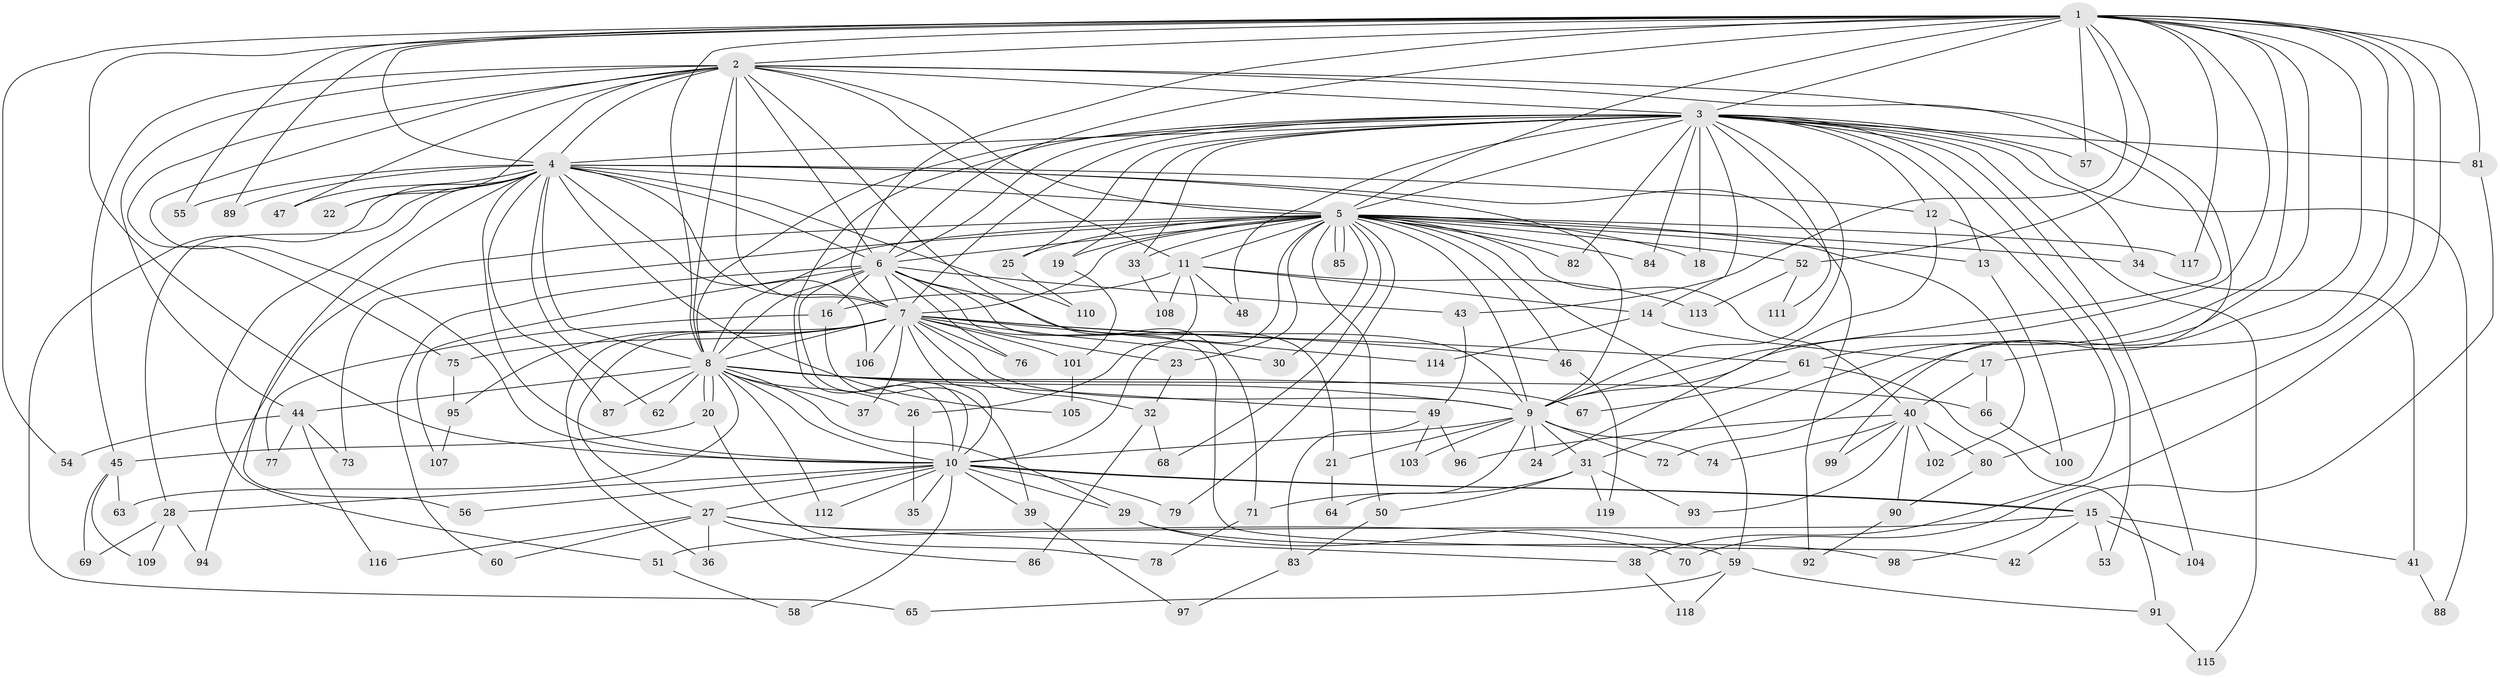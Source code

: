 // coarse degree distribution, {22: 0.011235955056179775, 28: 0.02247191011235955, 25: 0.011235955056179775, 29: 0.011235955056179775, 14: 0.011235955056179775, 20: 0.011235955056179775, 13: 0.011235955056179775, 8: 0.011235955056179775, 5: 0.033707865168539325, 3: 0.20224719101123595, 4: 0.06741573033707865, 6: 0.033707865168539325, 2: 0.4943820224719101, 1: 0.02247191011235955, 7: 0.033707865168539325, 9: 0.011235955056179775}
// Generated by graph-tools (version 1.1) at 2025/51/02/27/25 19:51:48]
// undirected, 119 vertices, 263 edges
graph export_dot {
graph [start="1"]
  node [color=gray90,style=filled];
  1;
  2;
  3;
  4;
  5;
  6;
  7;
  8;
  9;
  10;
  11;
  12;
  13;
  14;
  15;
  16;
  17;
  18;
  19;
  20;
  21;
  22;
  23;
  24;
  25;
  26;
  27;
  28;
  29;
  30;
  31;
  32;
  33;
  34;
  35;
  36;
  37;
  38;
  39;
  40;
  41;
  42;
  43;
  44;
  45;
  46;
  47;
  48;
  49;
  50;
  51;
  52;
  53;
  54;
  55;
  56;
  57;
  58;
  59;
  60;
  61;
  62;
  63;
  64;
  65;
  66;
  67;
  68;
  69;
  70;
  71;
  72;
  73;
  74;
  75;
  76;
  77;
  78;
  79;
  80;
  81;
  82;
  83;
  84;
  85;
  86;
  87;
  88;
  89;
  90;
  91;
  92;
  93;
  94;
  95;
  96;
  97;
  98;
  99;
  100;
  101;
  102;
  103;
  104;
  105;
  106;
  107;
  108;
  109;
  110;
  111;
  112;
  113;
  114;
  115;
  116;
  117;
  118;
  119;
  1 -- 2;
  1 -- 3;
  1 -- 4;
  1 -- 5;
  1 -- 6;
  1 -- 7;
  1 -- 8;
  1 -- 9;
  1 -- 10;
  1 -- 17;
  1 -- 31;
  1 -- 43;
  1 -- 52;
  1 -- 54;
  1 -- 55;
  1 -- 57;
  1 -- 61;
  1 -- 70;
  1 -- 72;
  1 -- 80;
  1 -- 81;
  1 -- 89;
  1 -- 117;
  2 -- 3;
  2 -- 4;
  2 -- 5;
  2 -- 6;
  2 -- 7;
  2 -- 8;
  2 -- 9;
  2 -- 10;
  2 -- 11;
  2 -- 22;
  2 -- 44;
  2 -- 45;
  2 -- 47;
  2 -- 71;
  2 -- 75;
  2 -- 99;
  3 -- 4;
  3 -- 5;
  3 -- 6;
  3 -- 7;
  3 -- 8;
  3 -- 9;
  3 -- 10;
  3 -- 12;
  3 -- 13;
  3 -- 14;
  3 -- 18;
  3 -- 19;
  3 -- 25;
  3 -- 33;
  3 -- 34;
  3 -- 48;
  3 -- 53;
  3 -- 57;
  3 -- 81;
  3 -- 82;
  3 -- 84;
  3 -- 88;
  3 -- 104;
  3 -- 111;
  3 -- 115;
  4 -- 5;
  4 -- 6;
  4 -- 7;
  4 -- 8;
  4 -- 9;
  4 -- 10;
  4 -- 12;
  4 -- 22;
  4 -- 28;
  4 -- 47;
  4 -- 51;
  4 -- 55;
  4 -- 56;
  4 -- 62;
  4 -- 65;
  4 -- 87;
  4 -- 89;
  4 -- 92;
  4 -- 105;
  4 -- 106;
  4 -- 110;
  5 -- 6;
  5 -- 7;
  5 -- 8;
  5 -- 9;
  5 -- 10;
  5 -- 11;
  5 -- 13;
  5 -- 18;
  5 -- 19;
  5 -- 23;
  5 -- 25;
  5 -- 30;
  5 -- 33;
  5 -- 34;
  5 -- 40;
  5 -- 46;
  5 -- 50;
  5 -- 52;
  5 -- 59;
  5 -- 68;
  5 -- 73;
  5 -- 79;
  5 -- 82;
  5 -- 84;
  5 -- 85;
  5 -- 85;
  5 -- 94;
  5 -- 102;
  5 -- 117;
  6 -- 7;
  6 -- 8;
  6 -- 9;
  6 -- 10;
  6 -- 16;
  6 -- 21;
  6 -- 42;
  6 -- 43;
  6 -- 60;
  6 -- 76;
  6 -- 107;
  7 -- 8;
  7 -- 9;
  7 -- 10;
  7 -- 23;
  7 -- 27;
  7 -- 30;
  7 -- 32;
  7 -- 36;
  7 -- 37;
  7 -- 46;
  7 -- 61;
  7 -- 75;
  7 -- 76;
  7 -- 95;
  7 -- 101;
  7 -- 106;
  7 -- 114;
  8 -- 9;
  8 -- 10;
  8 -- 20;
  8 -- 20;
  8 -- 26;
  8 -- 29;
  8 -- 37;
  8 -- 44;
  8 -- 49;
  8 -- 62;
  8 -- 63;
  8 -- 66;
  8 -- 67;
  8 -- 87;
  8 -- 112;
  9 -- 10;
  9 -- 21;
  9 -- 24;
  9 -- 31;
  9 -- 64;
  9 -- 72;
  9 -- 74;
  9 -- 103;
  10 -- 15;
  10 -- 15;
  10 -- 27;
  10 -- 28;
  10 -- 29;
  10 -- 35;
  10 -- 39;
  10 -- 56;
  10 -- 58;
  10 -- 79;
  10 -- 112;
  11 -- 14;
  11 -- 16;
  11 -- 26;
  11 -- 48;
  11 -- 108;
  11 -- 113;
  12 -- 24;
  12 -- 38;
  13 -- 100;
  14 -- 17;
  14 -- 114;
  15 -- 41;
  15 -- 42;
  15 -- 51;
  15 -- 53;
  15 -- 104;
  16 -- 39;
  16 -- 77;
  17 -- 40;
  17 -- 66;
  19 -- 101;
  20 -- 45;
  20 -- 78;
  21 -- 64;
  23 -- 32;
  25 -- 110;
  26 -- 35;
  27 -- 36;
  27 -- 38;
  27 -- 60;
  27 -- 70;
  27 -- 86;
  27 -- 116;
  28 -- 69;
  28 -- 94;
  28 -- 109;
  29 -- 59;
  29 -- 98;
  31 -- 50;
  31 -- 71;
  31 -- 93;
  31 -- 119;
  32 -- 68;
  32 -- 86;
  33 -- 108;
  34 -- 41;
  38 -- 118;
  39 -- 97;
  40 -- 74;
  40 -- 80;
  40 -- 90;
  40 -- 93;
  40 -- 96;
  40 -- 99;
  40 -- 102;
  41 -- 88;
  43 -- 49;
  44 -- 54;
  44 -- 73;
  44 -- 77;
  44 -- 116;
  45 -- 63;
  45 -- 69;
  45 -- 109;
  46 -- 119;
  49 -- 83;
  49 -- 96;
  49 -- 103;
  50 -- 83;
  51 -- 58;
  52 -- 111;
  52 -- 113;
  59 -- 65;
  59 -- 91;
  59 -- 118;
  61 -- 67;
  61 -- 91;
  66 -- 100;
  71 -- 78;
  75 -- 95;
  80 -- 90;
  81 -- 98;
  83 -- 97;
  90 -- 92;
  91 -- 115;
  95 -- 107;
  101 -- 105;
}
